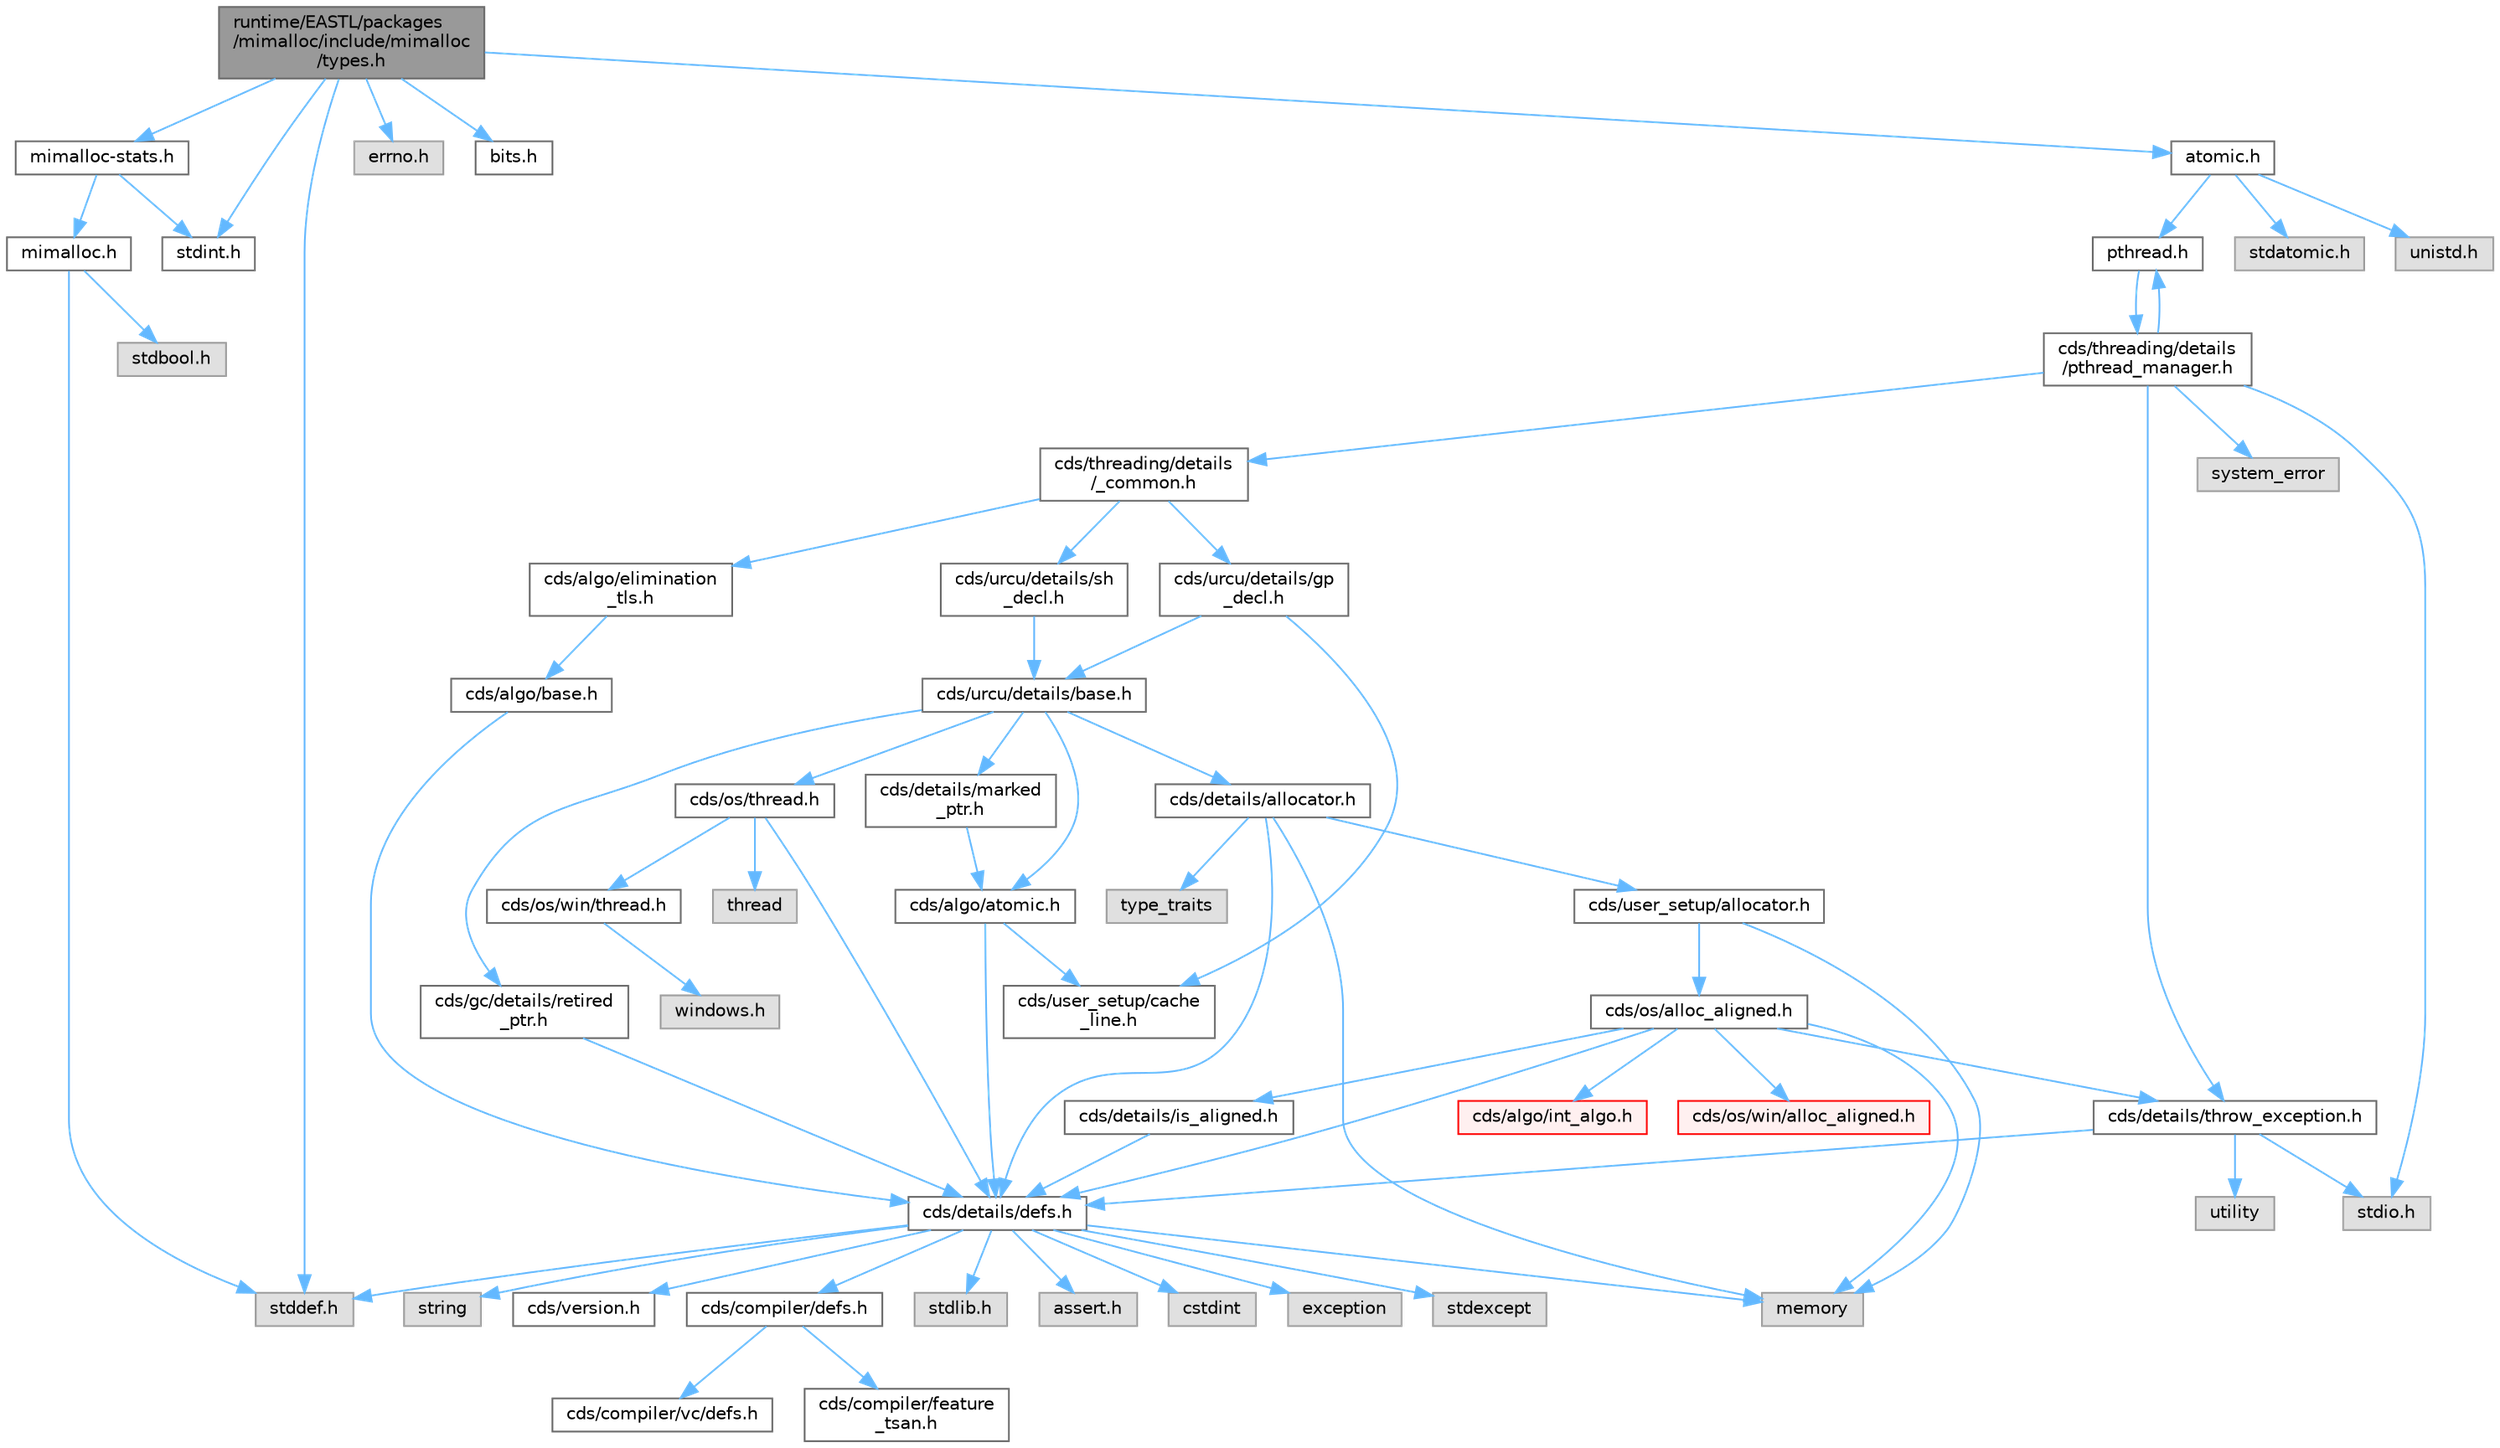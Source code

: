 digraph "runtime/EASTL/packages/mimalloc/include/mimalloc/types.h"
{
 // LATEX_PDF_SIZE
  bgcolor="transparent";
  edge [fontname=Helvetica,fontsize=10,labelfontname=Helvetica,labelfontsize=10];
  node [fontname=Helvetica,fontsize=10,shape=box,height=0.2,width=0.4];
  Node1 [id="Node000001",label="runtime/EASTL/packages\l/mimalloc/include/mimalloc\l/types.h",height=0.2,width=0.4,color="gray40", fillcolor="grey60", style="filled", fontcolor="black",tooltip=" "];
  Node1 -> Node2 [id="edge69_Node000001_Node000002",color="steelblue1",style="solid",tooltip=" "];
  Node2 [id="Node000002",label="mimalloc-stats.h",height=0.2,width=0.4,color="grey40", fillcolor="white", style="filled",URL="$mimalloc-stats_8h.html",tooltip=" "];
  Node2 -> Node3 [id="edge70_Node000002_Node000003",color="steelblue1",style="solid",tooltip=" "];
  Node3 [id="Node000003",label="mimalloc.h",height=0.2,width=0.4,color="grey40", fillcolor="white", style="filled",URL="$mimalloc_8h.html",tooltip=" "];
  Node3 -> Node4 [id="edge71_Node000003_Node000004",color="steelblue1",style="solid",tooltip=" "];
  Node4 [id="Node000004",label="stddef.h",height=0.2,width=0.4,color="grey60", fillcolor="#E0E0E0", style="filled",tooltip=" "];
  Node3 -> Node5 [id="edge72_Node000003_Node000005",color="steelblue1",style="solid",tooltip=" "];
  Node5 [id="Node000005",label="stdbool.h",height=0.2,width=0.4,color="grey60", fillcolor="#E0E0E0", style="filled",tooltip=" "];
  Node2 -> Node6 [id="edge73_Node000002_Node000006",color="steelblue1",style="solid",tooltip=" "];
  Node6 [id="Node000006",label="stdint.h",height=0.2,width=0.4,color="grey40", fillcolor="white", style="filled",URL="$stdint_8h.html",tooltip=" "];
  Node1 -> Node4 [id="edge74_Node000001_Node000004",color="steelblue1",style="solid",tooltip=" "];
  Node1 -> Node6 [id="edge75_Node000001_Node000006",color="steelblue1",style="solid",tooltip=" "];
  Node1 -> Node7 [id="edge76_Node000001_Node000007",color="steelblue1",style="solid",tooltip=" "];
  Node7 [id="Node000007",label="errno.h",height=0.2,width=0.4,color="grey60", fillcolor="#E0E0E0", style="filled",tooltip=" "];
  Node1 -> Node8 [id="edge77_Node000001_Node000008",color="steelblue1",style="solid",tooltip=" "];
  Node8 [id="Node000008",label="bits.h",height=0.2,width=0.4,color="grey40", fillcolor="white", style="filled",URL="$bits_8h.html",tooltip=" "];
  Node1 -> Node9 [id="edge78_Node000001_Node000009",color="steelblue1",style="solid",tooltip=" "];
  Node9 [id="Node000009",label="atomic.h",height=0.2,width=0.4,color="grey40", fillcolor="white", style="filled",URL="$runtime_2_e_a_s_t_l_2packages_2mimalloc_2include_2mimalloc_2atomic_8h.html",tooltip=" "];
  Node9 -> Node10 [id="edge79_Node000009_Node000010",color="steelblue1",style="solid",tooltip=" "];
  Node10 [id="Node000010",label="pthread.h",height=0.2,width=0.4,color="grey40", fillcolor="white", style="filled",URL="$pthread_8h.html",tooltip=" "];
  Node10 -> Node11 [id="edge80_Node000010_Node000011",color="steelblue1",style="solid",tooltip=" "];
  Node11 [id="Node000011",label="cds/threading/details\l/pthread_manager.h",height=0.2,width=0.4,color="grey40", fillcolor="white", style="filled",URL="$pthread__manager_8h.html",tooltip=" "];
  Node11 -> Node12 [id="edge81_Node000011_Node000012",color="steelblue1",style="solid",tooltip=" "];
  Node12 [id="Node000012",label="system_error",height=0.2,width=0.4,color="grey60", fillcolor="#E0E0E0", style="filled",tooltip=" "];
  Node11 -> Node13 [id="edge82_Node000011_Node000013",color="steelblue1",style="solid",tooltip=" "];
  Node13 [id="Node000013",label="stdio.h",height=0.2,width=0.4,color="grey60", fillcolor="#E0E0E0", style="filled",tooltip=" "];
  Node11 -> Node10 [id="edge83_Node000011_Node000010",color="steelblue1",style="solid",tooltip=" "];
  Node11 -> Node14 [id="edge84_Node000011_Node000014",color="steelblue1",style="solid",tooltip=" "];
  Node14 [id="Node000014",label="cds/threading/details\l/_common.h",height=0.2,width=0.4,color="grey40", fillcolor="white", style="filled",URL="$__common_8h.html",tooltip=" "];
  Node14 -> Node15 [id="edge85_Node000014_Node000015",color="steelblue1",style="solid",tooltip=" "];
  Node15 [id="Node000015",label="cds/urcu/details/gp\l_decl.h",height=0.2,width=0.4,color="grey40", fillcolor="white", style="filled",URL="$gp__decl_8h.html",tooltip=" "];
  Node15 -> Node16 [id="edge86_Node000015_Node000016",color="steelblue1",style="solid",tooltip=" "];
  Node16 [id="Node000016",label="cds/urcu/details/base.h",height=0.2,width=0.4,color="grey40", fillcolor="white", style="filled",URL="$external_2libcds_2cds_2urcu_2details_2base_8h.html",tooltip=" "];
  Node16 -> Node17 [id="edge87_Node000016_Node000017",color="steelblue1",style="solid",tooltip=" "];
  Node17 [id="Node000017",label="cds/algo/atomic.h",height=0.2,width=0.4,color="grey40", fillcolor="white", style="filled",URL="$external_2libcds_2cds_2algo_2atomic_8h.html",tooltip=" "];
  Node17 -> Node18 [id="edge88_Node000017_Node000018",color="steelblue1",style="solid",tooltip=" "];
  Node18 [id="Node000018",label="cds/details/defs.h",height=0.2,width=0.4,color="grey40", fillcolor="white", style="filled",URL="$details_2defs_8h.html",tooltip=" "];
  Node18 -> Node4 [id="edge89_Node000018_Node000004",color="steelblue1",style="solid",tooltip=" "];
  Node18 -> Node19 [id="edge90_Node000018_Node000019",color="steelblue1",style="solid",tooltip=" "];
  Node19 [id="Node000019",label="stdlib.h",height=0.2,width=0.4,color="grey60", fillcolor="#E0E0E0", style="filled",tooltip=" "];
  Node18 -> Node20 [id="edge91_Node000018_Node000020",color="steelblue1",style="solid",tooltip=" "];
  Node20 [id="Node000020",label="assert.h",height=0.2,width=0.4,color="grey60", fillcolor="#E0E0E0", style="filled",tooltip=" "];
  Node18 -> Node21 [id="edge92_Node000018_Node000021",color="steelblue1",style="solid",tooltip=" "];
  Node21 [id="Node000021",label="cstdint",height=0.2,width=0.4,color="grey60", fillcolor="#E0E0E0", style="filled",tooltip=" "];
  Node18 -> Node22 [id="edge93_Node000018_Node000022",color="steelblue1",style="solid",tooltip=" "];
  Node22 [id="Node000022",label="exception",height=0.2,width=0.4,color="grey60", fillcolor="#E0E0E0", style="filled",tooltip=" "];
  Node18 -> Node23 [id="edge94_Node000018_Node000023",color="steelblue1",style="solid",tooltip=" "];
  Node23 [id="Node000023",label="stdexcept",height=0.2,width=0.4,color="grey60", fillcolor="#E0E0E0", style="filled",tooltip=" "];
  Node18 -> Node24 [id="edge95_Node000018_Node000024",color="steelblue1",style="solid",tooltip=" "];
  Node24 [id="Node000024",label="string",height=0.2,width=0.4,color="grey60", fillcolor="#E0E0E0", style="filled",tooltip=" "];
  Node18 -> Node25 [id="edge96_Node000018_Node000025",color="steelblue1",style="solid",tooltip=" "];
  Node25 [id="Node000025",label="memory",height=0.2,width=0.4,color="grey60", fillcolor="#E0E0E0", style="filled",tooltip=" "];
  Node18 -> Node26 [id="edge97_Node000018_Node000026",color="steelblue1",style="solid",tooltip=" "];
  Node26 [id="Node000026",label="cds/version.h",height=0.2,width=0.4,color="grey40", fillcolor="white", style="filled",URL="$external_2libcds_2cds_2version_8h.html",tooltip=" "];
  Node18 -> Node27 [id="edge98_Node000018_Node000027",color="steelblue1",style="solid",tooltip=" "];
  Node27 [id="Node000027",label="cds/compiler/defs.h",height=0.2,width=0.4,color="grey40", fillcolor="white", style="filled",URL="$compiler_2defs_8h.html",tooltip=" "];
  Node27 -> Node28 [id="edge99_Node000027_Node000028",color="steelblue1",style="solid",tooltip=" "];
  Node28 [id="Node000028",label="cds/compiler/vc/defs.h",height=0.2,width=0.4,color="grey40", fillcolor="white", style="filled",URL="$compiler_2vc_2defs_8h.html",tooltip=" "];
  Node27 -> Node29 [id="edge100_Node000027_Node000029",color="steelblue1",style="solid",tooltip=" "];
  Node29 [id="Node000029",label="cds/compiler/feature\l_tsan.h",height=0.2,width=0.4,color="grey40", fillcolor="white", style="filled",URL="$feature__tsan_8h.html",tooltip=" "];
  Node17 -> Node30 [id="edge101_Node000017_Node000030",color="steelblue1",style="solid",tooltip=" "];
  Node30 [id="Node000030",label="cds/user_setup/cache\l_line.h",height=0.2,width=0.4,color="grey40", fillcolor="white", style="filled",URL="$cache__line_8h.html",tooltip="Cache-line size definition"];
  Node16 -> Node31 [id="edge102_Node000016_Node000031",color="steelblue1",style="solid",tooltip=" "];
  Node31 [id="Node000031",label="cds/gc/details/retired\l_ptr.h",height=0.2,width=0.4,color="grey40", fillcolor="white", style="filled",URL="$retired__ptr_8h.html",tooltip=" "];
  Node31 -> Node18 [id="edge103_Node000031_Node000018",color="steelblue1",style="solid",tooltip=" "];
  Node16 -> Node32 [id="edge104_Node000016_Node000032",color="steelblue1",style="solid",tooltip=" "];
  Node32 [id="Node000032",label="cds/details/allocator.h",height=0.2,width=0.4,color="grey40", fillcolor="white", style="filled",URL="$external_2libcds_2cds_2details_2allocator_8h.html",tooltip=" "];
  Node32 -> Node33 [id="edge105_Node000032_Node000033",color="steelblue1",style="solid",tooltip=" "];
  Node33 [id="Node000033",label="type_traits",height=0.2,width=0.4,color="grey60", fillcolor="#E0E0E0", style="filled",tooltip=" "];
  Node32 -> Node25 [id="edge106_Node000032_Node000025",color="steelblue1",style="solid",tooltip=" "];
  Node32 -> Node18 [id="edge107_Node000032_Node000018",color="steelblue1",style="solid",tooltip=" "];
  Node32 -> Node34 [id="edge108_Node000032_Node000034",color="steelblue1",style="solid",tooltip=" "];
  Node34 [id="Node000034",label="cds/user_setup/allocator.h",height=0.2,width=0.4,color="grey40", fillcolor="white", style="filled",URL="$external_2libcds_2cds_2user__setup_2allocator_8h.html",tooltip="Default implementation of allocator classes."];
  Node34 -> Node25 [id="edge109_Node000034_Node000025",color="steelblue1",style="solid",tooltip=" "];
  Node34 -> Node35 [id="edge110_Node000034_Node000035",color="steelblue1",style="solid",tooltip=" "];
  Node35 [id="Node000035",label="cds/os/alloc_aligned.h",height=0.2,width=0.4,color="grey40", fillcolor="white", style="filled",URL="$alloc__aligned_8h.html",tooltip=" "];
  Node35 -> Node18 [id="edge111_Node000035_Node000018",color="steelblue1",style="solid",tooltip=" "];
  Node35 -> Node36 [id="edge112_Node000035_Node000036",color="steelblue1",style="solid",tooltip=" "];
  Node36 [id="Node000036",label="cds/os/win/alloc_aligned.h",height=0.2,width=0.4,color="red", fillcolor="#FFF0F0", style="filled",URL="$win_2alloc__aligned_8h.html",tooltip=" "];
  Node35 -> Node25 [id="edge113_Node000035_Node000025",color="steelblue1",style="solid",tooltip=" "];
  Node35 -> Node38 [id="edge114_Node000035_Node000038",color="steelblue1",style="solid",tooltip=" "];
  Node38 [id="Node000038",label="cds/details/is_aligned.h",height=0.2,width=0.4,color="grey40", fillcolor="white", style="filled",URL="$is__aligned_8h.html",tooltip=" "];
  Node38 -> Node18 [id="edge115_Node000038_Node000018",color="steelblue1",style="solid",tooltip=" "];
  Node35 -> Node39 [id="edge116_Node000035_Node000039",color="steelblue1",style="solid",tooltip=" "];
  Node39 [id="Node000039",label="cds/algo/int_algo.h",height=0.2,width=0.4,color="red", fillcolor="#FFF0F0", style="filled",URL="$int__algo_8h.html",tooltip=" "];
  Node35 -> Node47 [id="edge117_Node000035_Node000047",color="steelblue1",style="solid",tooltip=" "];
  Node47 [id="Node000047",label="cds/details/throw_exception.h",height=0.2,width=0.4,color="grey40", fillcolor="white", style="filled",URL="$throw__exception_8h.html",tooltip=" "];
  Node47 -> Node18 [id="edge118_Node000047_Node000018",color="steelblue1",style="solid",tooltip=" "];
  Node47 -> Node13 [id="edge119_Node000047_Node000013",color="steelblue1",style="solid",tooltip=" "];
  Node47 -> Node48 [id="edge120_Node000047_Node000048",color="steelblue1",style="solid",tooltip=" "];
  Node48 [id="Node000048",label="utility",height=0.2,width=0.4,color="grey60", fillcolor="#E0E0E0", style="filled",tooltip=" "];
  Node16 -> Node49 [id="edge121_Node000016_Node000049",color="steelblue1",style="solid",tooltip=" "];
  Node49 [id="Node000049",label="cds/os/thread.h",height=0.2,width=0.4,color="grey40", fillcolor="white", style="filled",URL="$cds_2os_2thread_8h.html",tooltip=" "];
  Node49 -> Node44 [id="edge122_Node000049_Node000044",color="steelblue1",style="solid",tooltip=" "];
  Node44 [id="Node000044",label="thread",height=0.2,width=0.4,color="grey60", fillcolor="#E0E0E0", style="filled",tooltip=" "];
  Node49 -> Node18 [id="edge123_Node000049_Node000018",color="steelblue1",style="solid",tooltip=" "];
  Node49 -> Node50 [id="edge124_Node000049_Node000050",color="steelblue1",style="solid",tooltip=" "];
  Node50 [id="Node000050",label="cds/os/win/thread.h",height=0.2,width=0.4,color="grey40", fillcolor="white", style="filled",URL="$cds_2os_2win_2thread_8h.html",tooltip=" "];
  Node50 -> Node51 [id="edge125_Node000050_Node000051",color="steelblue1",style="solid",tooltip=" "];
  Node51 [id="Node000051",label="windows.h",height=0.2,width=0.4,color="grey60", fillcolor="#E0E0E0", style="filled",tooltip=" "];
  Node16 -> Node52 [id="edge126_Node000016_Node000052",color="steelblue1",style="solid",tooltip=" "];
  Node52 [id="Node000052",label="cds/details/marked\l_ptr.h",height=0.2,width=0.4,color="grey40", fillcolor="white", style="filled",URL="$marked__ptr_8h.html",tooltip=" "];
  Node52 -> Node17 [id="edge127_Node000052_Node000017",color="steelblue1",style="solid",tooltip=" "];
  Node15 -> Node30 [id="edge128_Node000015_Node000030",color="steelblue1",style="solid",tooltip=" "];
  Node14 -> Node53 [id="edge129_Node000014_Node000053",color="steelblue1",style="solid",tooltip=" "];
  Node53 [id="Node000053",label="cds/urcu/details/sh\l_decl.h",height=0.2,width=0.4,color="grey40", fillcolor="white", style="filled",URL="$sh__decl_8h.html",tooltip=" "];
  Node53 -> Node16 [id="edge130_Node000053_Node000016",color="steelblue1",style="solid",tooltip=" "];
  Node14 -> Node54 [id="edge131_Node000014_Node000054",color="steelblue1",style="solid",tooltip=" "];
  Node54 [id="Node000054",label="cds/algo/elimination\l_tls.h",height=0.2,width=0.4,color="grey40", fillcolor="white", style="filled",URL="$elimination__tls_8h.html",tooltip=" "];
  Node54 -> Node55 [id="edge132_Node000054_Node000055",color="steelblue1",style="solid",tooltip=" "];
  Node55 [id="Node000055",label="cds/algo/base.h",height=0.2,width=0.4,color="grey40", fillcolor="white", style="filled",URL="$external_2libcds_2cds_2algo_2base_8h.html",tooltip=" "];
  Node55 -> Node18 [id="edge133_Node000055_Node000018",color="steelblue1",style="solid",tooltip=" "];
  Node11 -> Node47 [id="edge134_Node000011_Node000047",color="steelblue1",style="solid",tooltip=" "];
  Node9 -> Node56 [id="edge135_Node000009_Node000056",color="steelblue1",style="solid",tooltip=" "];
  Node56 [id="Node000056",label="stdatomic.h",height=0.2,width=0.4,color="grey60", fillcolor="#E0E0E0", style="filled",tooltip=" "];
  Node9 -> Node57 [id="edge136_Node000009_Node000057",color="steelblue1",style="solid",tooltip=" "];
  Node57 [id="Node000057",label="unistd.h",height=0.2,width=0.4,color="grey60", fillcolor="#E0E0E0", style="filled",tooltip=" "];
}
